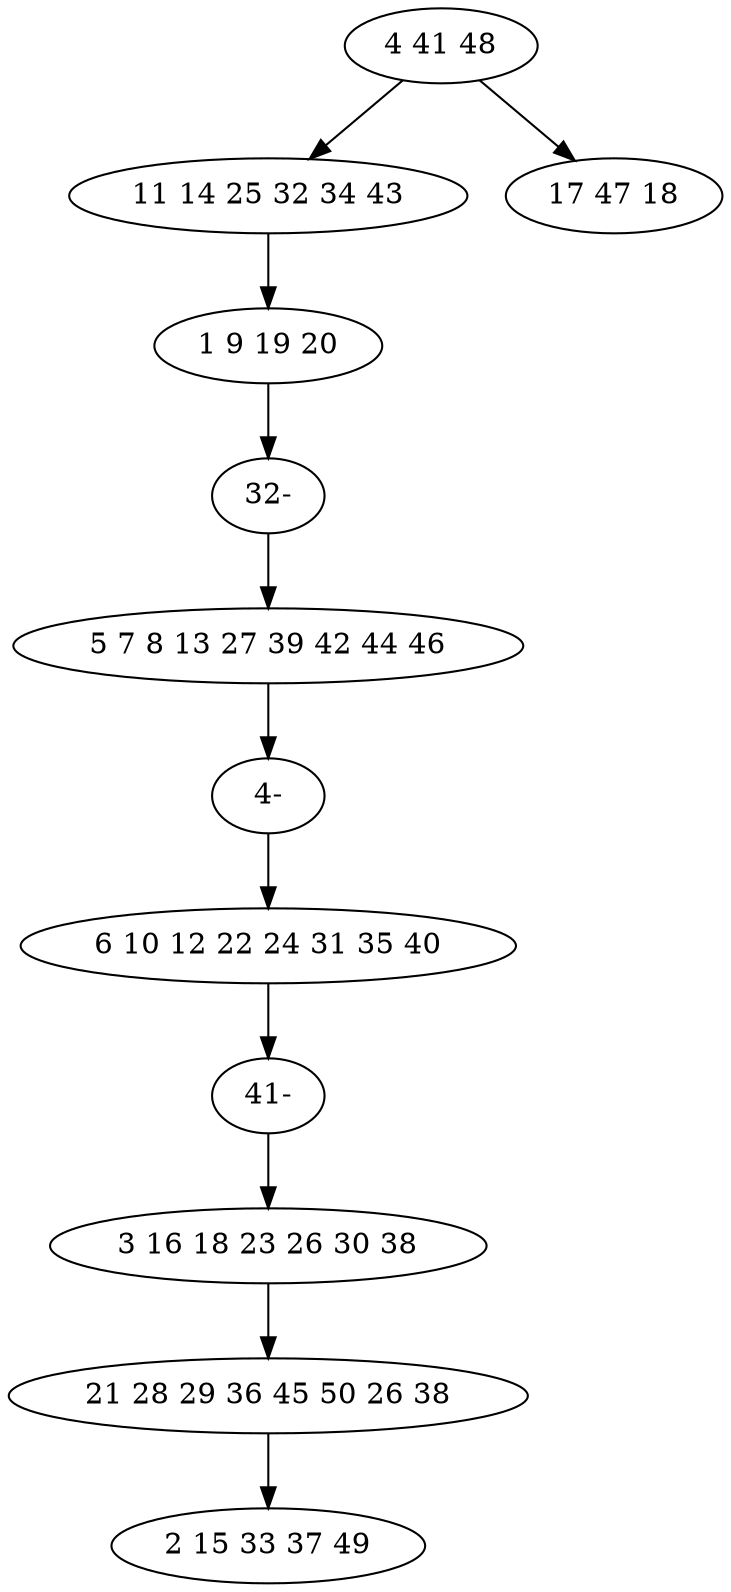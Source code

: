 digraph true_tree {
	"0" -> "1"
	"1" -> "2"
	"2" -> "10"
	"3" -> "11"
	"4" -> "9"
	"0" -> "6"
	"5" -> "7"
	"7" -> "8"
	"9" -> "5"
	"10" -> "3"
	"11" -> "4"
	"0" [label="4 41 48"];
	"1" [label="11 14 25 32 34 43"];
	"2" [label="1 9 19 20"];
	"3" [label="5 7 8 13 27 39 42 44 46"];
	"4" [label="6 10 12 22 24 31 35 40"];
	"5" [label="3 16 18 23 26 30 38"];
	"6" [label="17 47 18"];
	"7" [label="21 28 29 36 45 50 26 38"];
	"8" [label="2 15 33 37 49"];
	"9" [label="41-"];
	"10" [label="32-"];
	"11" [label="4-"];
}
